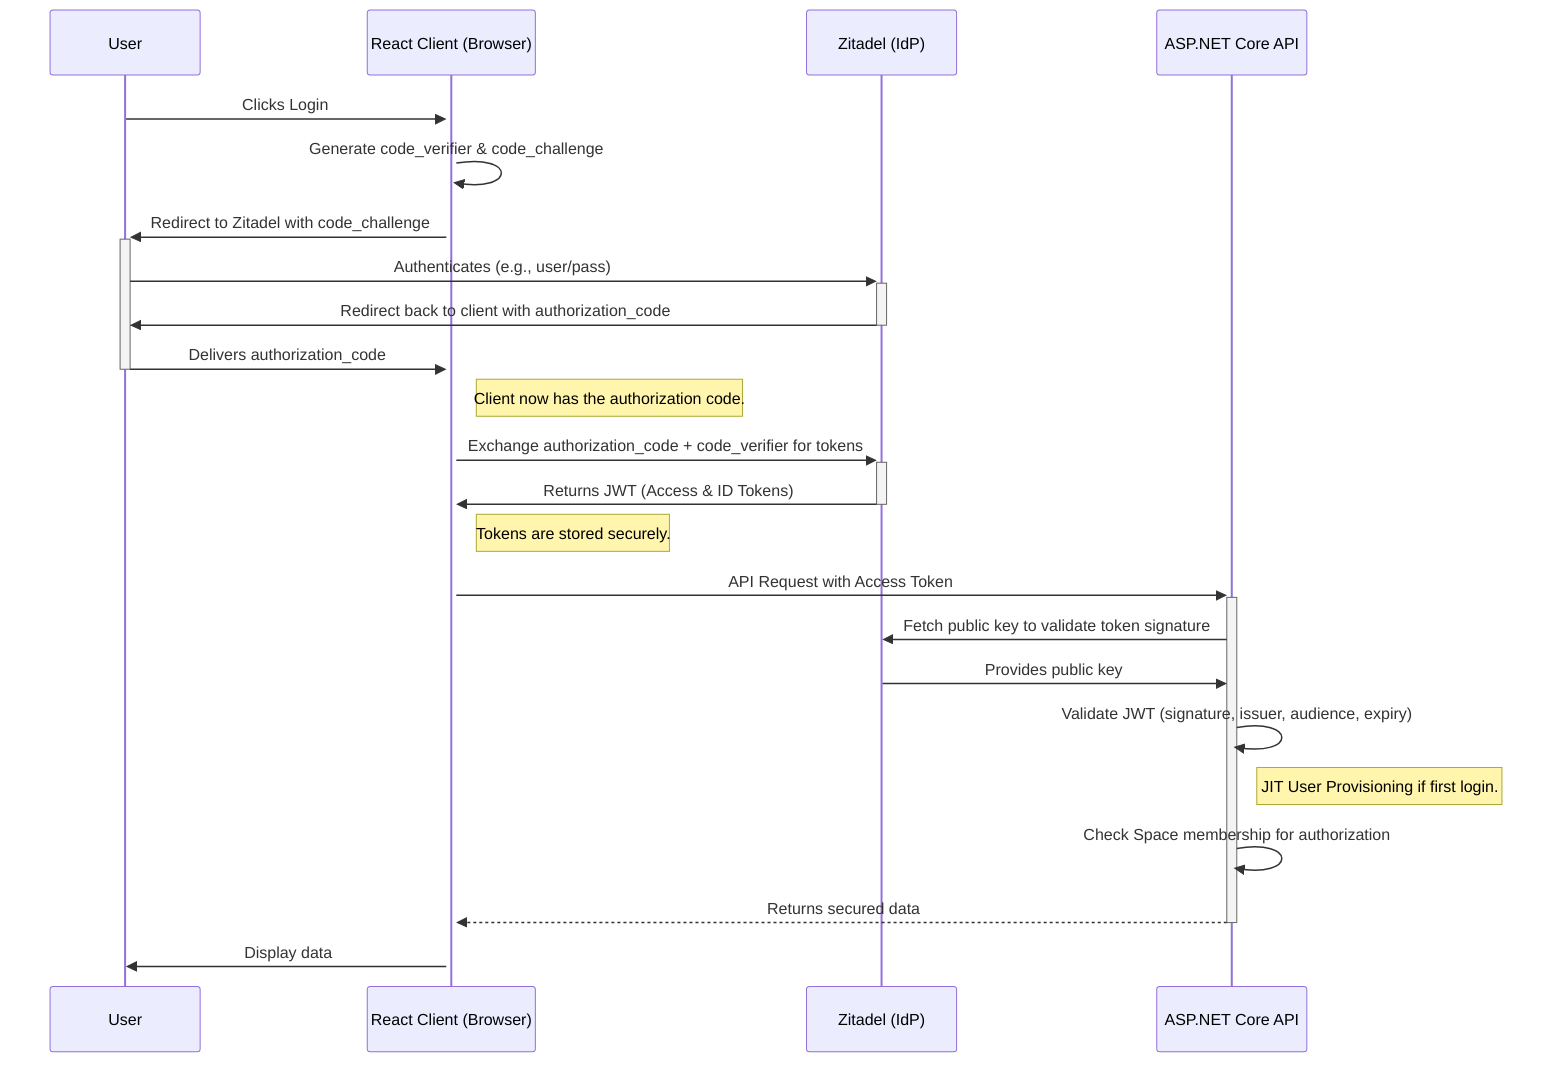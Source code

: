 sequenceDiagram
    participant User
    participant ReactClient as React Client (Browser)
    participant Zitadel as Zitadel (IdP)
    participant BackendApi as ASP.NET Core API

    User->>+ReactClient: Clicks Login
    ReactClient->>ReactClient: Generate code_verifier & code_challenge
    ReactClient->>+User: Redirect to Zitadel with code_challenge
    User->>+Zitadel: Authenticates (e.g., user/pass)
    Zitadel->>-User: Redirect back to client with authorization_code

    User->>-ReactClient: Delivers authorization_code

    Note right of ReactClient: Client now has the authorization code.

    ReactClient->>+Zitadel: Exchange authorization_code + code_verifier for tokens
    Zitadel->>-ReactClient: Returns JWT (Access & ID Tokens)

    Note right of ReactClient: Tokens are stored securely.

    ReactClient->>+BackendApi: API Request with Access Token
    BackendApi->>Zitadel: Fetch public key to validate token signature
    Zitadel->>BackendApi: Provides public key
    BackendApi->>BackendApi: Validate JWT (signature, issuer, audience, expiry)
    Note right of BackendApi: JIT User Provisioning if first login.
    BackendApi->>BackendApi: Check Space membership for authorization
    BackendApi-->>-ReactClient: Returns secured data

    ReactClient->>User: Display data